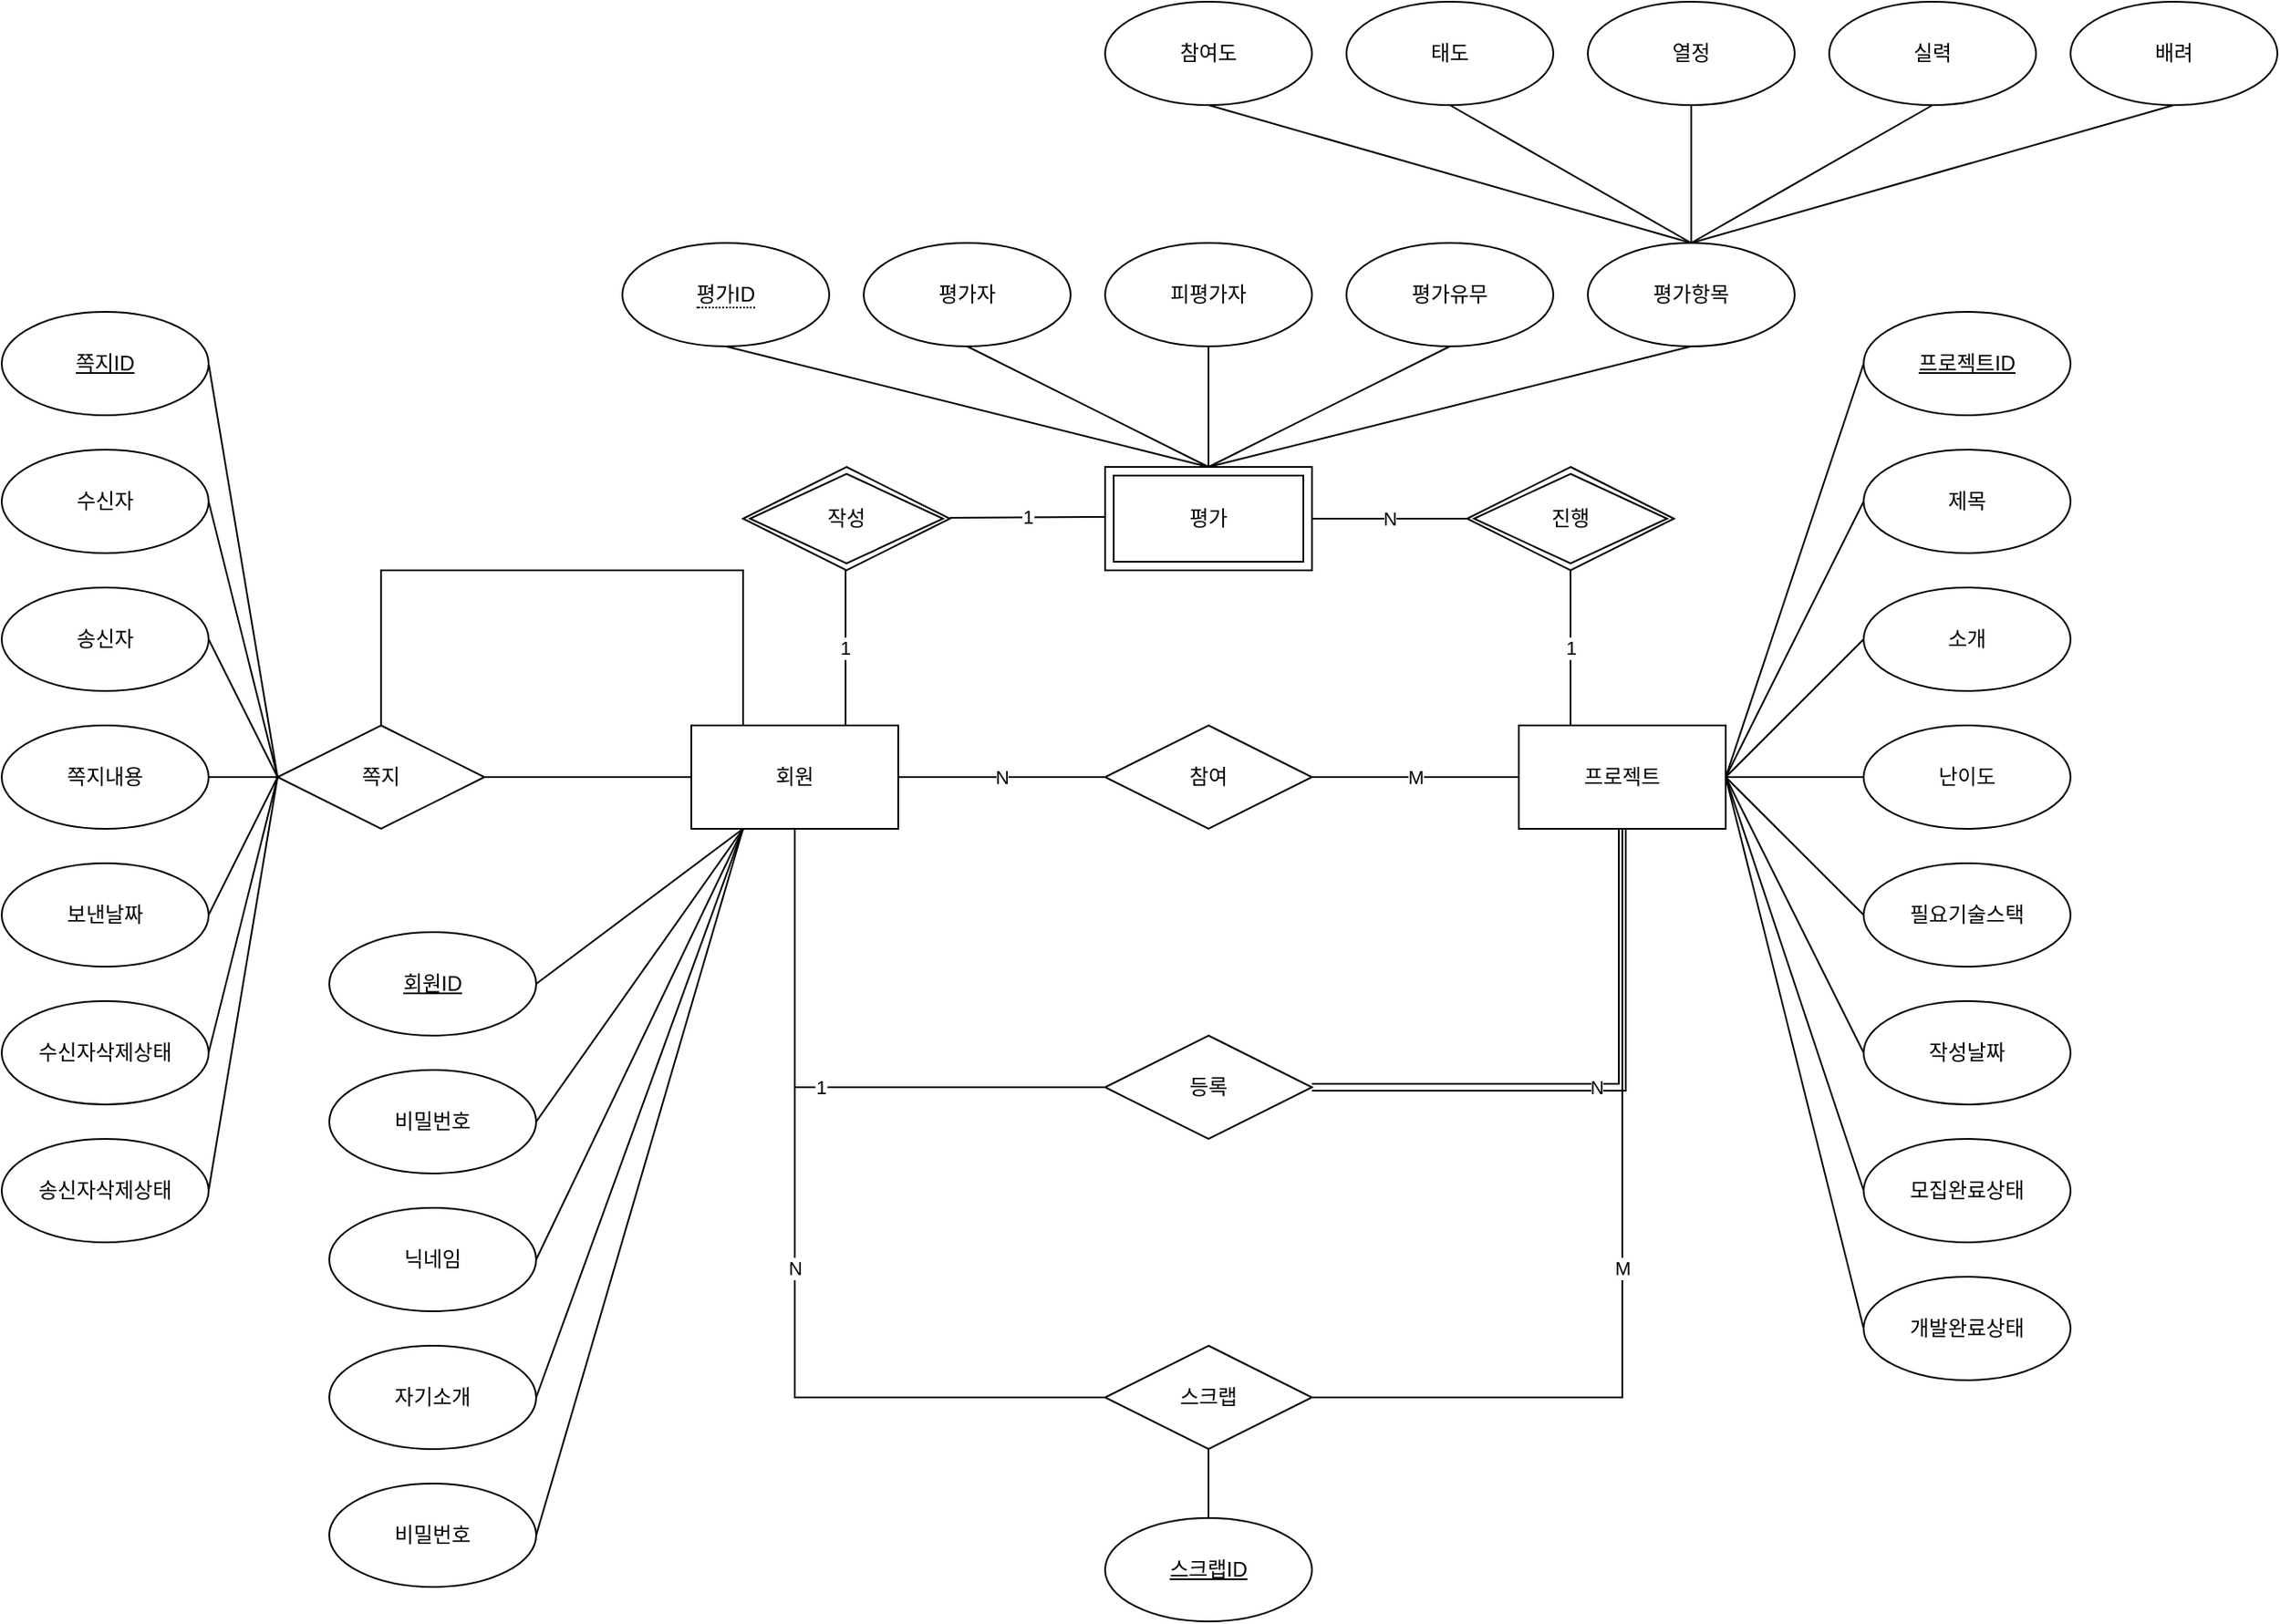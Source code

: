 <mxfile version="17.4.0" type="github">
  <diagram id="xmWfOcNKEpTEuv6yot5l" name="Page-1">
    <mxGraphModel dx="2078" dy="2162" grid="1" gridSize="10" guides="1" tooltips="1" connect="1" arrows="1" fold="1" page="1" pageScale="1" pageWidth="827" pageHeight="1169" math="0" shadow="0">
      <root>
        <mxCell id="0" />
        <mxCell id="1" parent="0" />
        <mxCell id="vPMVrk3j7AMTrq8NdgiV-1" value="회원" style="rounded=0;whiteSpace=wrap;html=1;" vertex="1" parent="1">
          <mxGeometry x="500" y="300" width="120" height="60" as="geometry" />
        </mxCell>
        <mxCell id="vPMVrk3j7AMTrq8NdgiV-2" value="프로젝트" style="rounded=0;whiteSpace=wrap;html=1;" vertex="1" parent="1">
          <mxGeometry x="980" y="300" width="120" height="60" as="geometry" />
        </mxCell>
        <mxCell id="vPMVrk3j7AMTrq8NdgiV-3" value="평가" style="shape=ext;margin=3;double=1;whiteSpace=wrap;html=1;align=center;" vertex="1" parent="1">
          <mxGeometry x="740" y="150" width="120" height="60" as="geometry" />
        </mxCell>
        <mxCell id="vPMVrk3j7AMTrq8NdgiV-4" value="스크랩" style="rhombus;whiteSpace=wrap;html=1;" vertex="1" parent="1">
          <mxGeometry x="740" y="660" width="120" height="60" as="geometry" />
        </mxCell>
        <mxCell id="vPMVrk3j7AMTrq8NdgiV-5" value="등록" style="rhombus;whiteSpace=wrap;html=1;" vertex="1" parent="1">
          <mxGeometry x="740" y="480" width="120" height="60" as="geometry" />
        </mxCell>
        <mxCell id="vPMVrk3j7AMTrq8NdgiV-7" value="쪽지" style="rhombus;whiteSpace=wrap;html=1;" vertex="1" parent="1">
          <mxGeometry x="260" y="300" width="120" height="60" as="geometry" />
        </mxCell>
        <mxCell id="vPMVrk3j7AMTrq8NdgiV-9" value="1" style="endArrow=none;html=1;rounded=0;exitX=0;exitY=0.5;exitDx=0;exitDy=0;entryX=0.5;entryY=1;entryDx=0;entryDy=0;" edge="1" parent="1" source="vPMVrk3j7AMTrq8NdgiV-5" target="vPMVrk3j7AMTrq8NdgiV-1">
          <mxGeometry width="50" height="50" relative="1" as="geometry">
            <mxPoint x="760" y="410" as="sourcePoint" />
            <mxPoint x="830" y="390" as="targetPoint" />
            <Array as="points">
              <mxPoint x="560" y="510" />
            </Array>
          </mxGeometry>
        </mxCell>
        <mxCell id="vPMVrk3j7AMTrq8NdgiV-11" value="" style="endArrow=none;html=1;rounded=0;exitX=0.5;exitY=0;exitDx=0;exitDy=0;entryX=0.25;entryY=0;entryDx=0;entryDy=0;" edge="1" parent="1" source="vPMVrk3j7AMTrq8NdgiV-7" target="vPMVrk3j7AMTrq8NdgiV-1">
          <mxGeometry width="50" height="50" relative="1" as="geometry">
            <mxPoint x="780" y="430" as="sourcePoint" />
            <mxPoint x="850" y="410" as="targetPoint" />
            <Array as="points">
              <mxPoint x="320" y="210" />
              <mxPoint x="530" y="210" />
            </Array>
          </mxGeometry>
        </mxCell>
        <mxCell id="vPMVrk3j7AMTrq8NdgiV-12" value="" style="endArrow=none;html=1;rounded=0;exitX=1;exitY=0.5;exitDx=0;exitDy=0;entryX=0;entryY=0.5;entryDx=0;entryDy=0;" edge="1" parent="1" source="vPMVrk3j7AMTrq8NdgiV-7" target="vPMVrk3j7AMTrq8NdgiV-1">
          <mxGeometry width="50" height="50" relative="1" as="geometry">
            <mxPoint x="790" y="440" as="sourcePoint" />
            <mxPoint x="860" y="420" as="targetPoint" />
          </mxGeometry>
        </mxCell>
        <mxCell id="vPMVrk3j7AMTrq8NdgiV-13" value="M" style="endArrow=none;html=1;rounded=0;exitX=1;exitY=0.5;exitDx=0;exitDy=0;entryX=0.5;entryY=1;entryDx=0;entryDy=0;" edge="1" parent="1" source="vPMVrk3j7AMTrq8NdgiV-4" target="vPMVrk3j7AMTrq8NdgiV-2">
          <mxGeometry width="50" height="50" relative="1" as="geometry">
            <mxPoint x="890" y="640" as="sourcePoint" />
            <mxPoint x="960" y="620" as="targetPoint" />
            <Array as="points">
              <mxPoint x="1040" y="690" />
            </Array>
          </mxGeometry>
        </mxCell>
        <mxCell id="vPMVrk3j7AMTrq8NdgiV-14" value="N" style="endArrow=none;html=1;rounded=0;entryX=0.5;entryY=1;entryDx=0;entryDy=0;exitX=1;exitY=0.5;exitDx=0;exitDy=0;shape=link;" edge="1" parent="1" source="vPMVrk3j7AMTrq8NdgiV-5" target="vPMVrk3j7AMTrq8NdgiV-2">
          <mxGeometry width="50" height="50" relative="1" as="geometry">
            <mxPoint x="810" y="460" as="sourcePoint" />
            <mxPoint x="880" y="440" as="targetPoint" />
            <Array as="points">
              <mxPoint x="1040" y="510" />
            </Array>
          </mxGeometry>
        </mxCell>
        <mxCell id="vPMVrk3j7AMTrq8NdgiV-15" value="N" style="endArrow=none;html=1;rounded=0;entryX=0.5;entryY=1;entryDx=0;entryDy=0;exitX=0;exitY=0.5;exitDx=0;exitDy=0;" edge="1" parent="1" source="vPMVrk3j7AMTrq8NdgiV-4" target="vPMVrk3j7AMTrq8NdgiV-1">
          <mxGeometry width="50" height="50" relative="1" as="geometry">
            <mxPoint x="820" y="470" as="sourcePoint" />
            <mxPoint x="890" y="450" as="targetPoint" />
            <Array as="points">
              <mxPoint x="560" y="690" />
            </Array>
          </mxGeometry>
        </mxCell>
        <mxCell id="vPMVrk3j7AMTrq8NdgiV-20" value="비밀번호" style="ellipse;whiteSpace=wrap;html=1;" vertex="1" parent="1">
          <mxGeometry x="290" y="740" width="120" height="60" as="geometry" />
        </mxCell>
        <mxCell id="vPMVrk3j7AMTrq8NdgiV-21" value="&lt;u&gt;회원ID&lt;/u&gt;" style="ellipse;whiteSpace=wrap;html=1;" vertex="1" parent="1">
          <mxGeometry x="290" y="420" width="120" height="60" as="geometry" />
        </mxCell>
        <mxCell id="vPMVrk3j7AMTrq8NdgiV-22" value="비밀번호" style="ellipse;whiteSpace=wrap;html=1;" vertex="1" parent="1">
          <mxGeometry x="290" y="500" width="120" height="60" as="geometry" />
        </mxCell>
        <mxCell id="vPMVrk3j7AMTrq8NdgiV-23" value="닉네임" style="ellipse;whiteSpace=wrap;html=1;" vertex="1" parent="1">
          <mxGeometry x="290" y="580" width="120" height="60" as="geometry" />
        </mxCell>
        <mxCell id="vPMVrk3j7AMTrq8NdgiV-24" value="자기소개" style="ellipse;whiteSpace=wrap;html=1;" vertex="1" parent="1">
          <mxGeometry x="290" y="660" width="120" height="60" as="geometry" />
        </mxCell>
        <mxCell id="vPMVrk3j7AMTrq8NdgiV-25" value="쪽지내용" style="ellipse;whiteSpace=wrap;html=1;" vertex="1" parent="1">
          <mxGeometry x="100" y="300" width="120" height="60" as="geometry" />
        </mxCell>
        <mxCell id="vPMVrk3j7AMTrq8NdgiV-29" value="수신자삭제상태" style="ellipse;whiteSpace=wrap;html=1;" vertex="1" parent="1">
          <mxGeometry x="100" y="460" width="120" height="60" as="geometry" />
        </mxCell>
        <mxCell id="vPMVrk3j7AMTrq8NdgiV-30" value="보낸날짜" style="ellipse;whiteSpace=wrap;html=1;" vertex="1" parent="1">
          <mxGeometry x="100" y="380" width="120" height="60" as="geometry" />
        </mxCell>
        <mxCell id="vPMVrk3j7AMTrq8NdgiV-31" value="송신자삭제상태" style="ellipse;whiteSpace=wrap;html=1;" vertex="1" parent="1">
          <mxGeometry x="100" y="540" width="120" height="60" as="geometry" />
        </mxCell>
        <mxCell id="vPMVrk3j7AMTrq8NdgiV-32" value="&lt;u&gt;쪽지ID&lt;/u&gt;" style="ellipse;whiteSpace=wrap;html=1;" vertex="1" parent="1">
          <mxGeometry x="100" y="60" width="120" height="60" as="geometry" />
        </mxCell>
        <mxCell id="vPMVrk3j7AMTrq8NdgiV-33" value="송신자" style="ellipse;whiteSpace=wrap;html=1;" vertex="1" parent="1">
          <mxGeometry x="100" y="220" width="120" height="60" as="geometry" />
        </mxCell>
        <mxCell id="vPMVrk3j7AMTrq8NdgiV-34" value="수신자" style="ellipse;whiteSpace=wrap;html=1;" vertex="1" parent="1">
          <mxGeometry x="100" y="140" width="120" height="60" as="geometry" />
        </mxCell>
        <mxCell id="vPMVrk3j7AMTrq8NdgiV-42" value="&lt;u&gt;스크랩ID&lt;/u&gt;" style="ellipse;whiteSpace=wrap;html=1;" vertex="1" parent="1">
          <mxGeometry x="740" y="760" width="120" height="60" as="geometry" />
        </mxCell>
        <mxCell id="vPMVrk3j7AMTrq8NdgiV-43" value="난이도" style="ellipse;whiteSpace=wrap;html=1;" vertex="1" parent="1">
          <mxGeometry x="1180" y="300" width="120" height="60" as="geometry" />
        </mxCell>
        <mxCell id="vPMVrk3j7AMTrq8NdgiV-44" value="작성날짜" style="ellipse;whiteSpace=wrap;html=1;" vertex="1" parent="1">
          <mxGeometry x="1180" y="460" width="120" height="60" as="geometry" />
        </mxCell>
        <mxCell id="vPMVrk3j7AMTrq8NdgiV-45" value="제목" style="ellipse;whiteSpace=wrap;html=1;" vertex="1" parent="1">
          <mxGeometry x="1180" y="140" width="120" height="60" as="geometry" />
        </mxCell>
        <mxCell id="vPMVrk3j7AMTrq8NdgiV-46" value="필요기술스택" style="ellipse;whiteSpace=wrap;html=1;" vertex="1" parent="1">
          <mxGeometry x="1180" y="380" width="120" height="60" as="geometry" />
        </mxCell>
        <mxCell id="vPMVrk3j7AMTrq8NdgiV-47" value="개발완료상태" style="ellipse;whiteSpace=wrap;html=1;" vertex="1" parent="1">
          <mxGeometry x="1180" y="620" width="120" height="60" as="geometry" />
        </mxCell>
        <mxCell id="vPMVrk3j7AMTrq8NdgiV-48" value="&lt;u&gt;프로젝트ID&lt;/u&gt;" style="ellipse;whiteSpace=wrap;html=1;" vertex="1" parent="1">
          <mxGeometry x="1180" y="60" width="120" height="60" as="geometry" />
        </mxCell>
        <mxCell id="vPMVrk3j7AMTrq8NdgiV-49" value="소개" style="ellipse;whiteSpace=wrap;html=1;" vertex="1" parent="1">
          <mxGeometry x="1180" y="220" width="120" height="60" as="geometry" />
        </mxCell>
        <mxCell id="vPMVrk3j7AMTrq8NdgiV-50" value="모집완료상태" style="ellipse;whiteSpace=wrap;html=1;" vertex="1" parent="1">
          <mxGeometry x="1180" y="540" width="120" height="60" as="geometry" />
        </mxCell>
        <mxCell id="vPMVrk3j7AMTrq8NdgiV-51" value="" style="endArrow=none;html=1;rounded=0;entryX=0.25;entryY=1;entryDx=0;entryDy=0;exitX=1;exitY=0.5;exitDx=0;exitDy=0;" edge="1" parent="1" source="vPMVrk3j7AMTrq8NdgiV-22" target="vPMVrk3j7AMTrq8NdgiV-1">
          <mxGeometry width="50" height="50" relative="1" as="geometry">
            <mxPoint x="470" y="610" as="sourcePoint" />
            <mxPoint x="460" y="460" as="targetPoint" />
          </mxGeometry>
        </mxCell>
        <mxCell id="vPMVrk3j7AMTrq8NdgiV-52" value="" style="endArrow=none;html=1;rounded=0;entryX=0.25;entryY=1;entryDx=0;entryDy=0;exitX=1;exitY=0.5;exitDx=0;exitDy=0;" edge="1" parent="1" source="vPMVrk3j7AMTrq8NdgiV-23" target="vPMVrk3j7AMTrq8NdgiV-1">
          <mxGeometry width="50" height="50" relative="1" as="geometry">
            <mxPoint x="480" y="620.0" as="sourcePoint" />
            <mxPoint x="540" y="370.0" as="targetPoint" />
          </mxGeometry>
        </mxCell>
        <mxCell id="vPMVrk3j7AMTrq8NdgiV-53" value="" style="endArrow=none;html=1;rounded=0;entryX=0.25;entryY=1;entryDx=0;entryDy=0;exitX=1;exitY=0.5;exitDx=0;exitDy=0;" edge="1" parent="1" source="vPMVrk3j7AMTrq8NdgiV-24" target="vPMVrk3j7AMTrq8NdgiV-1">
          <mxGeometry width="50" height="50" relative="1" as="geometry">
            <mxPoint x="490" y="630.0" as="sourcePoint" />
            <mxPoint x="550" y="380.0" as="targetPoint" />
          </mxGeometry>
        </mxCell>
        <mxCell id="vPMVrk3j7AMTrq8NdgiV-54" value="" style="endArrow=none;html=1;rounded=0;entryX=0.25;entryY=1;entryDx=0;entryDy=0;exitX=1;exitY=0.5;exitDx=0;exitDy=0;" edge="1" parent="1" source="vPMVrk3j7AMTrq8NdgiV-20" target="vPMVrk3j7AMTrq8NdgiV-1">
          <mxGeometry width="50" height="50" relative="1" as="geometry">
            <mxPoint x="500" y="640.0" as="sourcePoint" />
            <mxPoint x="560" y="390.0" as="targetPoint" />
          </mxGeometry>
        </mxCell>
        <mxCell id="vPMVrk3j7AMTrq8NdgiV-55" value="" style="endArrow=none;html=1;rounded=0;entryX=0.25;entryY=1;entryDx=0;entryDy=0;exitX=1;exitY=0.5;exitDx=0;exitDy=0;" edge="1" parent="1" source="vPMVrk3j7AMTrq8NdgiV-21" target="vPMVrk3j7AMTrq8NdgiV-1">
          <mxGeometry width="50" height="50" relative="1" as="geometry">
            <mxPoint x="510" y="650.0" as="sourcePoint" />
            <mxPoint x="570" y="400.0" as="targetPoint" />
          </mxGeometry>
        </mxCell>
        <mxCell id="vPMVrk3j7AMTrq8NdgiV-56" value="" style="endArrow=none;html=1;rounded=0;exitX=1;exitY=0.5;exitDx=0;exitDy=0;entryX=0;entryY=0.5;entryDx=0;entryDy=0;" edge="1" parent="1" source="vPMVrk3j7AMTrq8NdgiV-25" target="vPMVrk3j7AMTrq8NdgiV-7">
          <mxGeometry width="50" height="50" relative="1" as="geometry">
            <mxPoint x="340" y="390" as="sourcePoint" />
            <mxPoint x="220" y="330.0" as="targetPoint" />
          </mxGeometry>
        </mxCell>
        <mxCell id="vPMVrk3j7AMTrq8NdgiV-57" value="" style="endArrow=none;html=1;rounded=0;exitX=1;exitY=0.5;exitDx=0;exitDy=0;entryX=0;entryY=0.5;entryDx=0;entryDy=0;" edge="1" parent="1" source="vPMVrk3j7AMTrq8NdgiV-34">
          <mxGeometry width="50" height="50" relative="1" as="geometry">
            <mxPoint x="240" y="90.0" as="sourcePoint" />
            <mxPoint x="260" y="330.0" as="targetPoint" />
          </mxGeometry>
        </mxCell>
        <mxCell id="vPMVrk3j7AMTrq8NdgiV-63" value="" style="endArrow=none;html=1;rounded=0;exitX=1;exitY=0.5;exitDx=0;exitDy=0;entryX=0;entryY=0.5;entryDx=0;entryDy=0;" edge="1" parent="1" source="vPMVrk3j7AMTrq8NdgiV-32">
          <mxGeometry width="50" height="50" relative="1" as="geometry">
            <mxPoint x="250" y="100.0" as="sourcePoint" />
            <mxPoint x="260" y="330.0" as="targetPoint" />
          </mxGeometry>
        </mxCell>
        <mxCell id="vPMVrk3j7AMTrq8NdgiV-64" value="" style="endArrow=none;html=1;rounded=0;exitX=1;exitY=0.5;exitDx=0;exitDy=0;entryX=0;entryY=0.5;entryDx=0;entryDy=0;" edge="1" parent="1" source="vPMVrk3j7AMTrq8NdgiV-30">
          <mxGeometry width="50" height="50" relative="1" as="geometry">
            <mxPoint x="-20" y="260.0" as="sourcePoint" />
            <mxPoint x="260" y="330.0" as="targetPoint" />
          </mxGeometry>
        </mxCell>
        <mxCell id="vPMVrk3j7AMTrq8NdgiV-65" value="" style="endArrow=none;html=1;rounded=0;exitX=1;exitY=0.5;exitDx=0;exitDy=0;entryX=0;entryY=0.5;entryDx=0;entryDy=0;" edge="1" parent="1" source="vPMVrk3j7AMTrq8NdgiV-33">
          <mxGeometry width="50" height="50" relative="1" as="geometry">
            <mxPoint x="10" y="270.0" as="sourcePoint" />
            <mxPoint x="260" y="330.0" as="targetPoint" />
          </mxGeometry>
        </mxCell>
        <mxCell id="vPMVrk3j7AMTrq8NdgiV-66" value="" style="endArrow=none;html=1;rounded=0;exitX=1;exitY=0.5;exitDx=0;exitDy=0;entryX=0;entryY=0.5;entryDx=0;entryDy=0;" edge="1" parent="1" source="vPMVrk3j7AMTrq8NdgiV-29">
          <mxGeometry width="50" height="50" relative="1" as="geometry">
            <mxPoint x="-20" y="290.0" as="sourcePoint" />
            <mxPoint x="260" y="330.0" as="targetPoint" />
          </mxGeometry>
        </mxCell>
        <mxCell id="vPMVrk3j7AMTrq8NdgiV-68" value="" style="endArrow=none;html=1;rounded=0;exitX=1;exitY=0.5;exitDx=0;exitDy=0;entryX=0;entryY=0.5;entryDx=0;entryDy=0;" edge="1" parent="1" source="vPMVrk3j7AMTrq8NdgiV-31">
          <mxGeometry width="50" height="50" relative="1" as="geometry">
            <mxPoint x="300" y="150.0" as="sourcePoint" />
            <mxPoint x="260" y="330.0" as="targetPoint" />
          </mxGeometry>
        </mxCell>
        <mxCell id="vPMVrk3j7AMTrq8NdgiV-69" value="" style="endArrow=none;html=1;rounded=0;exitX=0.5;exitY=1;exitDx=0;exitDy=0;entryX=0.5;entryY=0;entryDx=0;entryDy=0;" edge="1" parent="1" source="vPMVrk3j7AMTrq8NdgiV-118" target="vPMVrk3j7AMTrq8NdgiV-3">
          <mxGeometry width="50" height="50" relative="1" as="geometry">
            <mxPoint x="520" y="80" as="sourcePoint" />
            <mxPoint x="740" y="140" as="targetPoint" />
          </mxGeometry>
        </mxCell>
        <mxCell id="vPMVrk3j7AMTrq8NdgiV-74" value="" style="endArrow=none;html=1;rounded=0;entryX=0.5;entryY=1;entryDx=0;entryDy=0;exitX=0.5;exitY=0;exitDx=0;exitDy=0;" edge="1" parent="1" source="vPMVrk3j7AMTrq8NdgiV-42" target="vPMVrk3j7AMTrq8NdgiV-4">
          <mxGeometry width="50" height="50" relative="1" as="geometry">
            <mxPoint x="810" y="520" as="sourcePoint" />
            <mxPoint x="860" y="470" as="targetPoint" />
          </mxGeometry>
        </mxCell>
        <mxCell id="vPMVrk3j7AMTrq8NdgiV-75" value="" style="endArrow=none;html=1;rounded=0;exitX=1;exitY=0.5;exitDx=0;exitDy=0;entryX=0;entryY=0.5;entryDx=0;entryDy=0;" edge="1" parent="1" source="vPMVrk3j7AMTrq8NdgiV-2" target="vPMVrk3j7AMTrq8NdgiV-48">
          <mxGeometry width="50" height="50" relative="1" as="geometry">
            <mxPoint x="1310" y="520" as="sourcePoint" />
            <mxPoint x="1360" y="470" as="targetPoint" />
          </mxGeometry>
        </mxCell>
        <mxCell id="vPMVrk3j7AMTrq8NdgiV-76" value="" style="endArrow=none;html=1;rounded=0;exitX=1;exitY=0.5;exitDx=0;exitDy=0;entryX=0;entryY=0.5;entryDx=0;entryDy=0;" edge="1" parent="1" source="vPMVrk3j7AMTrq8NdgiV-2" target="vPMVrk3j7AMTrq8NdgiV-45">
          <mxGeometry width="50" height="50" relative="1" as="geometry">
            <mxPoint x="1310" y="520" as="sourcePoint" />
            <mxPoint x="1360" y="470" as="targetPoint" />
          </mxGeometry>
        </mxCell>
        <mxCell id="vPMVrk3j7AMTrq8NdgiV-77" value="" style="endArrow=none;html=1;rounded=0;exitX=1;exitY=0.5;exitDx=0;exitDy=0;entryX=0;entryY=0.5;entryDx=0;entryDy=0;" edge="1" parent="1" source="vPMVrk3j7AMTrq8NdgiV-2" target="vPMVrk3j7AMTrq8NdgiV-44">
          <mxGeometry width="50" height="50" relative="1" as="geometry">
            <mxPoint x="1310" y="520" as="sourcePoint" />
            <mxPoint x="1360" y="470" as="targetPoint" />
          </mxGeometry>
        </mxCell>
        <mxCell id="vPMVrk3j7AMTrq8NdgiV-78" value="" style="endArrow=none;html=1;rounded=0;exitX=1;exitY=0.5;exitDx=0;exitDy=0;entryX=0;entryY=0.5;entryDx=0;entryDy=0;" edge="1" parent="1" source="vPMVrk3j7AMTrq8NdgiV-2" target="vPMVrk3j7AMTrq8NdgiV-46">
          <mxGeometry width="50" height="50" relative="1" as="geometry">
            <mxPoint x="1110" y="440" as="sourcePoint" />
            <mxPoint x="1160" y="390" as="targetPoint" />
          </mxGeometry>
        </mxCell>
        <mxCell id="vPMVrk3j7AMTrq8NdgiV-79" value="" style="endArrow=none;html=1;rounded=0;exitX=1;exitY=0.5;exitDx=0;exitDy=0;entryX=0;entryY=0.5;entryDx=0;entryDy=0;" edge="1" parent="1" source="vPMVrk3j7AMTrq8NdgiV-2" target="vPMVrk3j7AMTrq8NdgiV-43">
          <mxGeometry width="50" height="50" relative="1" as="geometry">
            <mxPoint x="1140" y="330" as="sourcePoint" />
            <mxPoint x="1190" y="280" as="targetPoint" />
          </mxGeometry>
        </mxCell>
        <mxCell id="vPMVrk3j7AMTrq8NdgiV-80" value="" style="endArrow=none;html=1;rounded=0;exitX=1;exitY=0.5;exitDx=0;exitDy=0;entryX=0;entryY=0.5;entryDx=0;entryDy=0;" edge="1" parent="1" source="vPMVrk3j7AMTrq8NdgiV-2" target="vPMVrk3j7AMTrq8NdgiV-49">
          <mxGeometry width="50" height="50" relative="1" as="geometry">
            <mxPoint x="1120" y="290" as="sourcePoint" />
            <mxPoint x="1170" y="240" as="targetPoint" />
          </mxGeometry>
        </mxCell>
        <mxCell id="vPMVrk3j7AMTrq8NdgiV-81" value="" style="endArrow=none;html=1;rounded=0;exitX=1;exitY=0.5;exitDx=0;exitDy=0;entryX=0;entryY=0.5;entryDx=0;entryDy=0;" edge="1" parent="1" source="vPMVrk3j7AMTrq8NdgiV-2" target="vPMVrk3j7AMTrq8NdgiV-50">
          <mxGeometry width="50" height="50" relative="1" as="geometry">
            <mxPoint x="1310" y="520" as="sourcePoint" />
            <mxPoint x="1360" y="470" as="targetPoint" />
          </mxGeometry>
        </mxCell>
        <mxCell id="vPMVrk3j7AMTrq8NdgiV-82" value="" style="endArrow=none;html=1;rounded=0;exitX=1;exitY=0.5;exitDx=0;exitDy=0;entryX=0;entryY=0.5;entryDx=0;entryDy=0;" edge="1" parent="1" source="vPMVrk3j7AMTrq8NdgiV-2" target="vPMVrk3j7AMTrq8NdgiV-47">
          <mxGeometry width="50" height="50" relative="1" as="geometry">
            <mxPoint x="1310" y="520" as="sourcePoint" />
            <mxPoint x="1360" y="470" as="targetPoint" />
          </mxGeometry>
        </mxCell>
        <mxCell id="vPMVrk3j7AMTrq8NdgiV-83" value="평가항목" style="ellipse;whiteSpace=wrap;html=1;" vertex="1" parent="1">
          <mxGeometry x="1020" y="20" width="120" height="60" as="geometry" />
        </mxCell>
        <mxCell id="vPMVrk3j7AMTrq8NdgiV-86" value="열정" style="ellipse;whiteSpace=wrap;html=1;" vertex="1" parent="1">
          <mxGeometry x="1020" y="-120" width="120" height="60" as="geometry" />
        </mxCell>
        <mxCell id="vPMVrk3j7AMTrq8NdgiV-91" value="배려" style="ellipse;whiteSpace=wrap;html=1;" vertex="1" parent="1">
          <mxGeometry x="1300" y="-120" width="120" height="60" as="geometry" />
        </mxCell>
        <mxCell id="vPMVrk3j7AMTrq8NdgiV-92" value="실력" style="ellipse;whiteSpace=wrap;html=1;" vertex="1" parent="1">
          <mxGeometry x="1160" y="-120" width="120" height="60" as="geometry" />
        </mxCell>
        <mxCell id="vPMVrk3j7AMTrq8NdgiV-93" value="참여도" style="ellipse;whiteSpace=wrap;html=1;" vertex="1" parent="1">
          <mxGeometry x="740" y="-120" width="120" height="60" as="geometry" />
        </mxCell>
        <mxCell id="vPMVrk3j7AMTrq8NdgiV-94" value="태도" style="ellipse;whiteSpace=wrap;html=1;" vertex="1" parent="1">
          <mxGeometry x="880" y="-120" width="120" height="60" as="geometry" />
        </mxCell>
        <mxCell id="vPMVrk3j7AMTrq8NdgiV-95" value="" style="endArrow=none;html=1;rounded=0;exitX=0.5;exitY=0;exitDx=0;exitDy=0;entryX=0.5;entryY=1;entryDx=0;entryDy=0;" edge="1" parent="1" source="vPMVrk3j7AMTrq8NdgiV-83" target="vPMVrk3j7AMTrq8NdgiV-91">
          <mxGeometry width="50" height="50" relative="1" as="geometry">
            <mxPoint x="1020" y="90" as="sourcePoint" />
            <mxPoint x="1070" y="40" as="targetPoint" />
          </mxGeometry>
        </mxCell>
        <mxCell id="vPMVrk3j7AMTrq8NdgiV-96" value="" style="endArrow=none;html=1;rounded=0;exitX=0.5;exitY=0;exitDx=0;exitDy=0;entryX=0.5;entryY=1;entryDx=0;entryDy=0;" edge="1" parent="1" source="vPMVrk3j7AMTrq8NdgiV-83" target="vPMVrk3j7AMTrq8NdgiV-92">
          <mxGeometry width="50" height="50" relative="1" as="geometry">
            <mxPoint x="1020" y="90" as="sourcePoint" />
            <mxPoint x="1070" y="40" as="targetPoint" />
          </mxGeometry>
        </mxCell>
        <mxCell id="vPMVrk3j7AMTrq8NdgiV-97" value="" style="endArrow=none;html=1;rounded=0;exitX=0.5;exitY=0;exitDx=0;exitDy=0;entryX=0.5;entryY=1;entryDx=0;entryDy=0;" edge="1" parent="1" source="vPMVrk3j7AMTrq8NdgiV-83" target="vPMVrk3j7AMTrq8NdgiV-86">
          <mxGeometry width="50" height="50" relative="1" as="geometry">
            <mxPoint x="1020" y="90" as="sourcePoint" />
            <mxPoint x="1070" y="40" as="targetPoint" />
          </mxGeometry>
        </mxCell>
        <mxCell id="vPMVrk3j7AMTrq8NdgiV-98" value="" style="endArrow=none;html=1;rounded=0;exitX=0.5;exitY=0;exitDx=0;exitDy=0;entryX=0.5;entryY=1;entryDx=0;entryDy=0;" edge="1" parent="1" source="vPMVrk3j7AMTrq8NdgiV-83" target="vPMVrk3j7AMTrq8NdgiV-94">
          <mxGeometry width="50" height="50" relative="1" as="geometry">
            <mxPoint x="1020" y="90" as="sourcePoint" />
            <mxPoint x="1070" y="40" as="targetPoint" />
          </mxGeometry>
        </mxCell>
        <mxCell id="vPMVrk3j7AMTrq8NdgiV-99" value="" style="endArrow=none;html=1;rounded=0;exitX=0.5;exitY=0;exitDx=0;exitDy=0;entryX=0.5;entryY=1;entryDx=0;entryDy=0;startArrow=none;" edge="1" parent="1" source="vPMVrk3j7AMTrq8NdgiV-83" target="vPMVrk3j7AMTrq8NdgiV-93">
          <mxGeometry width="50" height="50" relative="1" as="geometry">
            <mxPoint x="1020" y="90" as="sourcePoint" />
            <mxPoint x="1070" y="40" as="targetPoint" />
          </mxGeometry>
        </mxCell>
        <mxCell id="vPMVrk3j7AMTrq8NdgiV-38" value="피평가자" style="ellipse;whiteSpace=wrap;html=1;" vertex="1" parent="1">
          <mxGeometry x="740" y="20" width="120" height="60" as="geometry" />
        </mxCell>
        <mxCell id="vPMVrk3j7AMTrq8NdgiV-105" value="" style="endArrow=none;html=1;rounded=0;entryX=0.5;entryY=1;entryDx=0;entryDy=0;exitX=0.5;exitY=0;exitDx=0;exitDy=0;" edge="1" parent="1" source="vPMVrk3j7AMTrq8NdgiV-3" target="vPMVrk3j7AMTrq8NdgiV-38">
          <mxGeometry width="50" height="50" relative="1" as="geometry">
            <mxPoint x="690" y="200" as="sourcePoint" />
            <mxPoint x="800" y="-100" as="targetPoint" />
          </mxGeometry>
        </mxCell>
        <mxCell id="vPMVrk3j7AMTrq8NdgiV-106" value="" style="endArrow=none;html=1;rounded=0;entryX=0.5;entryY=0;entryDx=0;entryDy=0;exitX=0.5;exitY=1;exitDx=0;exitDy=0;" edge="1" parent="1" source="vPMVrk3j7AMTrq8NdgiV-83" target="vPMVrk3j7AMTrq8NdgiV-3">
          <mxGeometry width="50" height="50" relative="1" as="geometry">
            <mxPoint x="810" y="360" as="sourcePoint" />
            <mxPoint x="860" y="310" as="targetPoint" />
          </mxGeometry>
        </mxCell>
        <mxCell id="vPMVrk3j7AMTrq8NdgiV-109" value="평가유무" style="ellipse;whiteSpace=wrap;html=1;" vertex="1" parent="1">
          <mxGeometry x="880" y="20" width="120" height="60" as="geometry" />
        </mxCell>
        <mxCell id="vPMVrk3j7AMTrq8NdgiV-110" value="평가자" style="ellipse;whiteSpace=wrap;html=1;" vertex="1" parent="1">
          <mxGeometry x="600" y="20" width="120" height="60" as="geometry" />
        </mxCell>
        <mxCell id="vPMVrk3j7AMTrq8NdgiV-112" value="" style="endArrow=none;html=1;rounded=0;exitX=0.5;exitY=1;exitDx=0;exitDy=0;entryX=0.5;entryY=0;entryDx=0;entryDy=0;" edge="1" parent="1" source="vPMVrk3j7AMTrq8NdgiV-109" target="vPMVrk3j7AMTrq8NdgiV-3">
          <mxGeometry width="50" height="50" relative="1" as="geometry">
            <mxPoint x="800" y="20" as="sourcePoint" />
            <mxPoint x="740" y="160" as="targetPoint" />
          </mxGeometry>
        </mxCell>
        <mxCell id="vPMVrk3j7AMTrq8NdgiV-113" value="" style="endArrow=none;html=1;rounded=0;exitX=0.5;exitY=1;exitDx=0;exitDy=0;entryX=0.5;entryY=0;entryDx=0;entryDy=0;" edge="1" parent="1" source="vPMVrk3j7AMTrq8NdgiV-110" target="vPMVrk3j7AMTrq8NdgiV-3">
          <mxGeometry width="50" height="50" relative="1" as="geometry">
            <mxPoint x="640" y="-10" as="sourcePoint" />
            <mxPoint x="866.0" y="170" as="targetPoint" />
          </mxGeometry>
        </mxCell>
        <mxCell id="vPMVrk3j7AMTrq8NdgiV-118" value="&lt;span style=&quot;border-bottom: 1px dotted&quot;&gt;평가ID&lt;/span&gt;" style="ellipse;whiteSpace=wrap;html=1;align=center;" vertex="1" parent="1">
          <mxGeometry x="460" y="20" width="120" height="60" as="geometry" />
        </mxCell>
        <mxCell id="vPMVrk3j7AMTrq8NdgiV-120" value="N" style="endArrow=none;html=1;rounded=0;exitX=1;exitY=0.5;exitDx=0;exitDy=0;entryX=0;entryY=0.5;entryDx=0;entryDy=0;" edge="1" parent="1" source="vPMVrk3j7AMTrq8NdgiV-1" target="vPMVrk3j7AMTrq8NdgiV-124">
          <mxGeometry width="50" height="50" relative="1" as="geometry">
            <mxPoint x="490" y="310" as="sourcePoint" />
            <mxPoint x="630" y="150" as="targetPoint" />
          </mxGeometry>
        </mxCell>
        <mxCell id="vPMVrk3j7AMTrq8NdgiV-121" value="1" style="endArrow=none;html=1;rounded=0;exitX=0.25;exitY=0;exitDx=0;exitDy=0;entryX=0.5;entryY=1;entryDx=0;entryDy=0;" edge="1" parent="1" source="vPMVrk3j7AMTrq8NdgiV-2" target="vPMVrk3j7AMTrq8NdgiV-123">
          <mxGeometry width="50" height="50" relative="1" as="geometry">
            <mxPoint x="600" y="310" as="sourcePoint" />
            <mxPoint x="1040" y="210" as="targetPoint" />
          </mxGeometry>
        </mxCell>
        <mxCell id="vPMVrk3j7AMTrq8NdgiV-123" value="진행" style="shape=rhombus;double=1;perimeter=rhombusPerimeter;whiteSpace=wrap;html=1;align=center;" vertex="1" parent="1">
          <mxGeometry x="950" y="150" width="120" height="60" as="geometry" />
        </mxCell>
        <mxCell id="vPMVrk3j7AMTrq8NdgiV-124" value="참여" style="rhombus;whiteSpace=wrap;html=1;" vertex="1" parent="1">
          <mxGeometry x="740" y="300" width="120" height="60" as="geometry" />
        </mxCell>
        <mxCell id="vPMVrk3j7AMTrq8NdgiV-125" value="N" style="endArrow=none;html=1;rounded=0;exitX=1;exitY=0.5;exitDx=0;exitDy=0;entryX=0;entryY=0.5;entryDx=0;entryDy=0;" edge="1" parent="1" source="vPMVrk3j7AMTrq8NdgiV-3" target="vPMVrk3j7AMTrq8NdgiV-123">
          <mxGeometry width="50" height="50" relative="1" as="geometry">
            <mxPoint x="530" y="90" as="sourcePoint" />
            <mxPoint x="810" y="160" as="targetPoint" />
          </mxGeometry>
        </mxCell>
        <mxCell id="vPMVrk3j7AMTrq8NdgiV-126" value="M" style="endArrow=none;html=1;rounded=0;exitX=1;exitY=0.5;exitDx=0;exitDy=0;entryX=0;entryY=0.5;entryDx=0;entryDy=0;" edge="1" parent="1" source="vPMVrk3j7AMTrq8NdgiV-124" target="vPMVrk3j7AMTrq8NdgiV-2">
          <mxGeometry width="50" height="50" relative="1" as="geometry">
            <mxPoint x="540" y="100" as="sourcePoint" />
            <mxPoint x="820" y="170" as="targetPoint" />
          </mxGeometry>
        </mxCell>
        <mxCell id="vPMVrk3j7AMTrq8NdgiV-127" value="작성" style="shape=rhombus;double=1;perimeter=rhombusPerimeter;whiteSpace=wrap;html=1;align=center;" vertex="1" parent="1">
          <mxGeometry x="530" y="150" width="120" height="60" as="geometry" />
        </mxCell>
        <mxCell id="vPMVrk3j7AMTrq8NdgiV-128" value="1" style="endArrow=none;html=1;rounded=0;exitX=1;exitY=0.5;exitDx=0;exitDy=0;" edge="1" parent="1">
          <mxGeometry width="50" height="50" relative="1" as="geometry">
            <mxPoint x="650" y="179.47" as="sourcePoint" />
            <mxPoint x="740" y="179" as="targetPoint" />
          </mxGeometry>
        </mxCell>
        <mxCell id="vPMVrk3j7AMTrq8NdgiV-129" value="1" style="endArrow=none;html=1;rounded=0;exitX=0.5;exitY=0;exitDx=0;exitDy=0;entryX=0.5;entryY=1;entryDx=0;entryDy=0;" edge="1" parent="1">
          <mxGeometry width="50" height="50" relative="1" as="geometry">
            <mxPoint x="589.47" y="300" as="sourcePoint" />
            <mxPoint x="589.47" y="210.0" as="targetPoint" />
          </mxGeometry>
        </mxCell>
      </root>
    </mxGraphModel>
  </diagram>
</mxfile>

